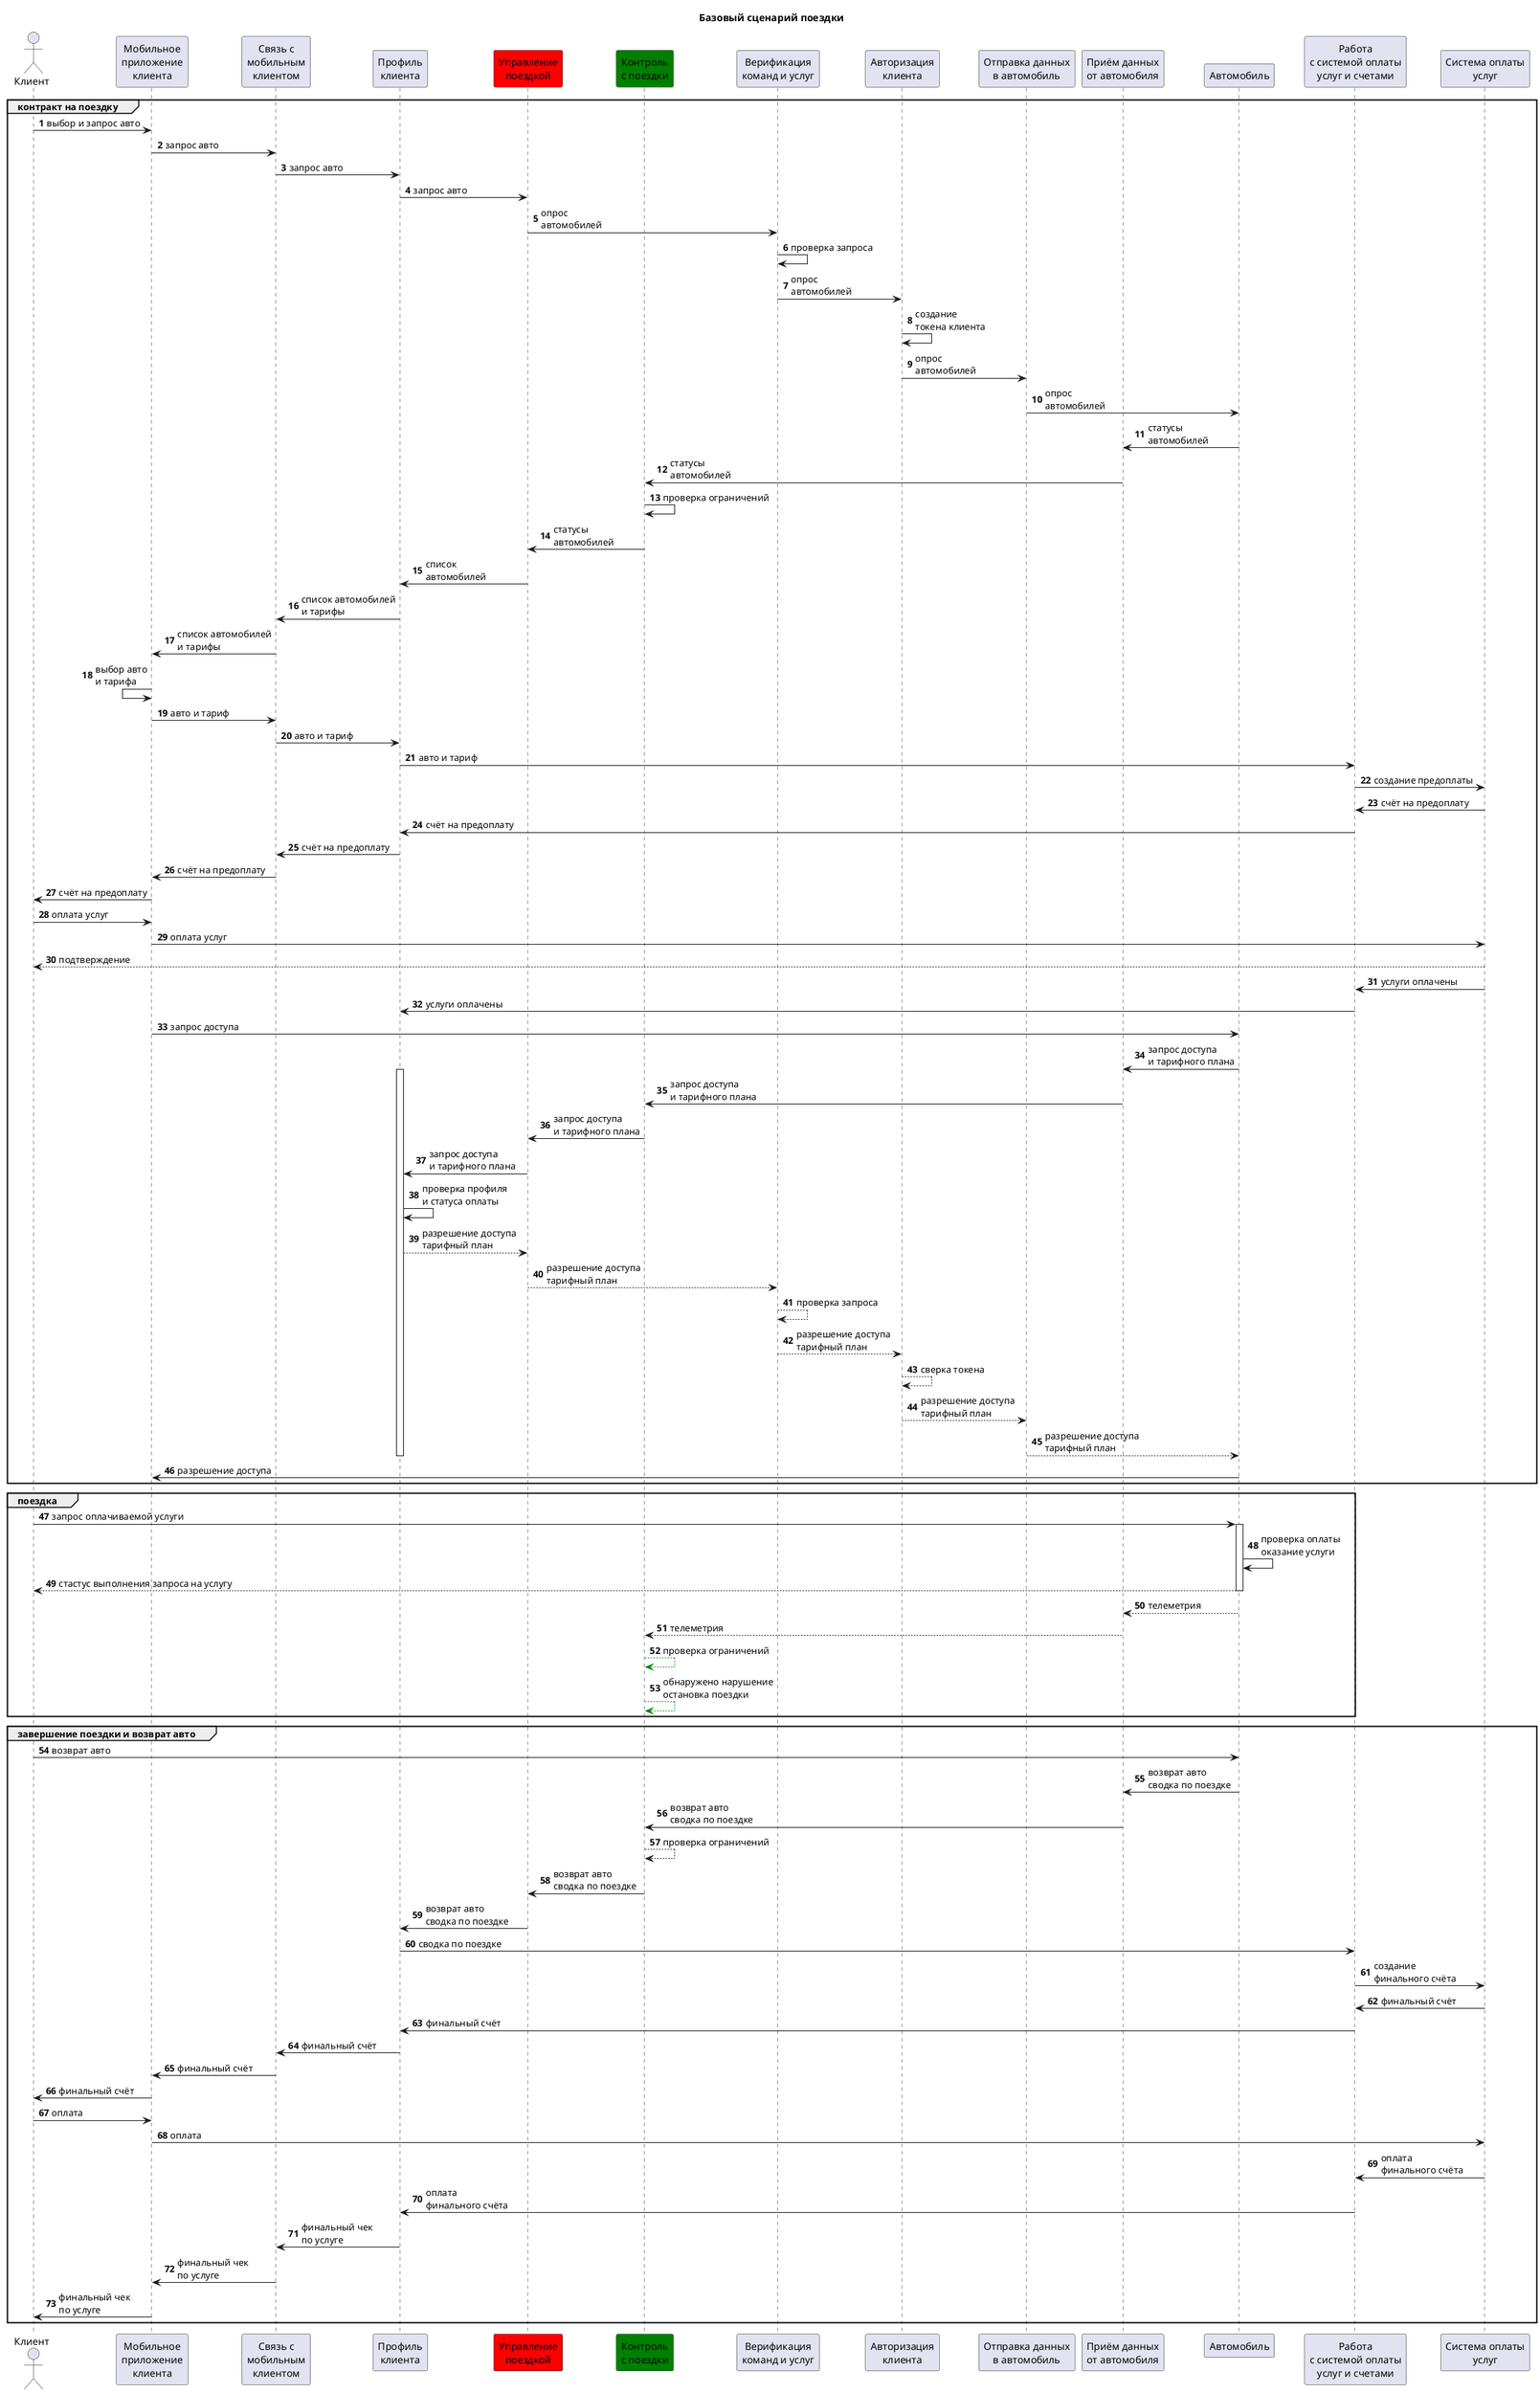 @startuml base_scen_drive
title Базовый сценарий поездки
autonumber
actor "Клиент" as client
participant "Мобильное\nприложение\nклиента" as mobile
participant "Связь с\nмобильным\nклиентом" as com_mob
participant "Профиль\nклиента" as profile
participant "Управление\nпоездкой" as manage_drive #red
participant "Контроль\nс поездки" as control_drive #green
participant "Верификация\nкоманд и услуг" as verify
participant "Авторизация\nклиента" as auth
participant "Отправка данных\nв автомобиль" as send_car
participant "Приём данных\nот автомобиля" as recept_car
participant "Автомобиль" as car
participant "Работа\nс системой оплаты\nуслуг и счетами" as bank_pay
participant "Система оплаты\nуслуг" as bank
group контракт на поездку
    client -> mobile: выбор и запрос авто
    mobile -> com_mob: запрос авто
    com_mob -> profile: запрос авто
    profile -> manage_drive: запрос авто
    manage_drive -> verify: опрос\nавтомобилей
    verify -> verify: проверка запроса
    verify -> auth: опрос\nавтомобилей
    auth -> auth: создание\nтокена клиента
    auth -> send_car: опрос\nавтомобилей
    send_car -> car: опрос\nавтомобилей
    car -> recept_car: статусы\nавтомобилей
    recept_car -> control_drive: статусы\nавтомобилей
    control_drive -> control_drive: проверка ограничений
    control_drive -> manage_drive: статусы\nавтомобилей
    manage_drive -> profile: список\nавтомобилей
    profile -> com_mob: список автомобилей\nи тарифы
    com_mob -> mobile: список автомобилей\nи тарифы
    mobile <- mobile: выбор авто\nи тарифа
    mobile -> com_mob: авто и тариф
    com_mob -> profile: авто и тариф
    profile -> bank_pay: авто и тариф
    bank_pay -> bank: создание предоплаты
    bank -> bank_pay: счёт на предоплату
    bank_pay -> profile: счёт на предоплату
    profile -> com_mob: счёт на предоплату
    com_mob -> mobile: счёт на предоплату
    mobile -> client: счёт на предоплату
    client -> mobile: оплата услуг
    mobile -> bank: оплата услуг
    bank --> client: подтверждение
    bank -> bank_pay: услуги оплачены
    bank_pay -> profile: услуги оплачены
    mobile -> car: запрос доступа
    car -> recept_car: запрос доступа\nи тарифного плана
    activate profile
    recept_car -> control_drive: запрос доступа\nи тарифного плана
    control_drive -> manage_drive: запрос доступа\nи тарифного плана
    manage_drive -> profile: запрос доступа\nи тарифного плана
    profile -> profile: проверка профиля\nи статуса оплаты
    profile --> manage_drive: разрешение доступа\nтарифный план
    manage_drive --> verify: разрешение доступа\nтарифный план
    verify --> verify: проверка запроса
    verify --> auth: разрешение доступа\nтарифный план
    auth --> auth: сверка токена
    auth --> send_car: разрешение доступа\nтарифный план
    send_car --> car: разрешение доступа\nтарифный план
    deactivate profile
    car -> mobile: разрешение доступа
end
group поездка
    client -> car: запрос оплачиваемой услуги
    activate car
    car -> car: проверка оплаты\nоказание услуги
    car --> client: стастус выполнения запроса на услугу
    deactivate car
    car --> recept_car: телеметрия
    recept_car --> control_drive: телеметрия
    control_drive -[#green]-> control_drive: проверка ограничений
    control_drive -[#green]-> control_drive: обнаружено нарушение\nостановка поездки 
end
group завершение поездки и возврат авто
    client -> car: возврат авто
    car -> recept_car: возврат авто\nсводка по поездке
    recept_car -> control_drive: возврат авто\nсводка по поездке
    control_drive --> control_drive: проверка ограничений
    control_drive -> manage_drive: возврат авто\nсводка по поездке
    manage_drive -> profile: возврат авто\nсводка по поездке
    profile -> bank_pay: сводка по поездке
    bank_pay -> bank: создание\nфинального счёта
    bank -> bank_pay: финальный счёт
    bank_pay -> profile: финальный счёт
    profile -> com_mob: финальный счёт
    com_mob -> mobile: финальный счёт
    mobile -> client: финальный счёт
    client -> mobile: оплата
    mobile -> bank: оплата
    bank -> bank_pay: оплата\nфинального счёта
    bank_pay -> profile: оплата\nфинального счёта
    profile -> com_mob: финальный чек\nпо услуге
    com_mob -> mobile: финальный чек\nпо услуге
    mobile -> client: финальный чек\nпо услуге
end
@enduml